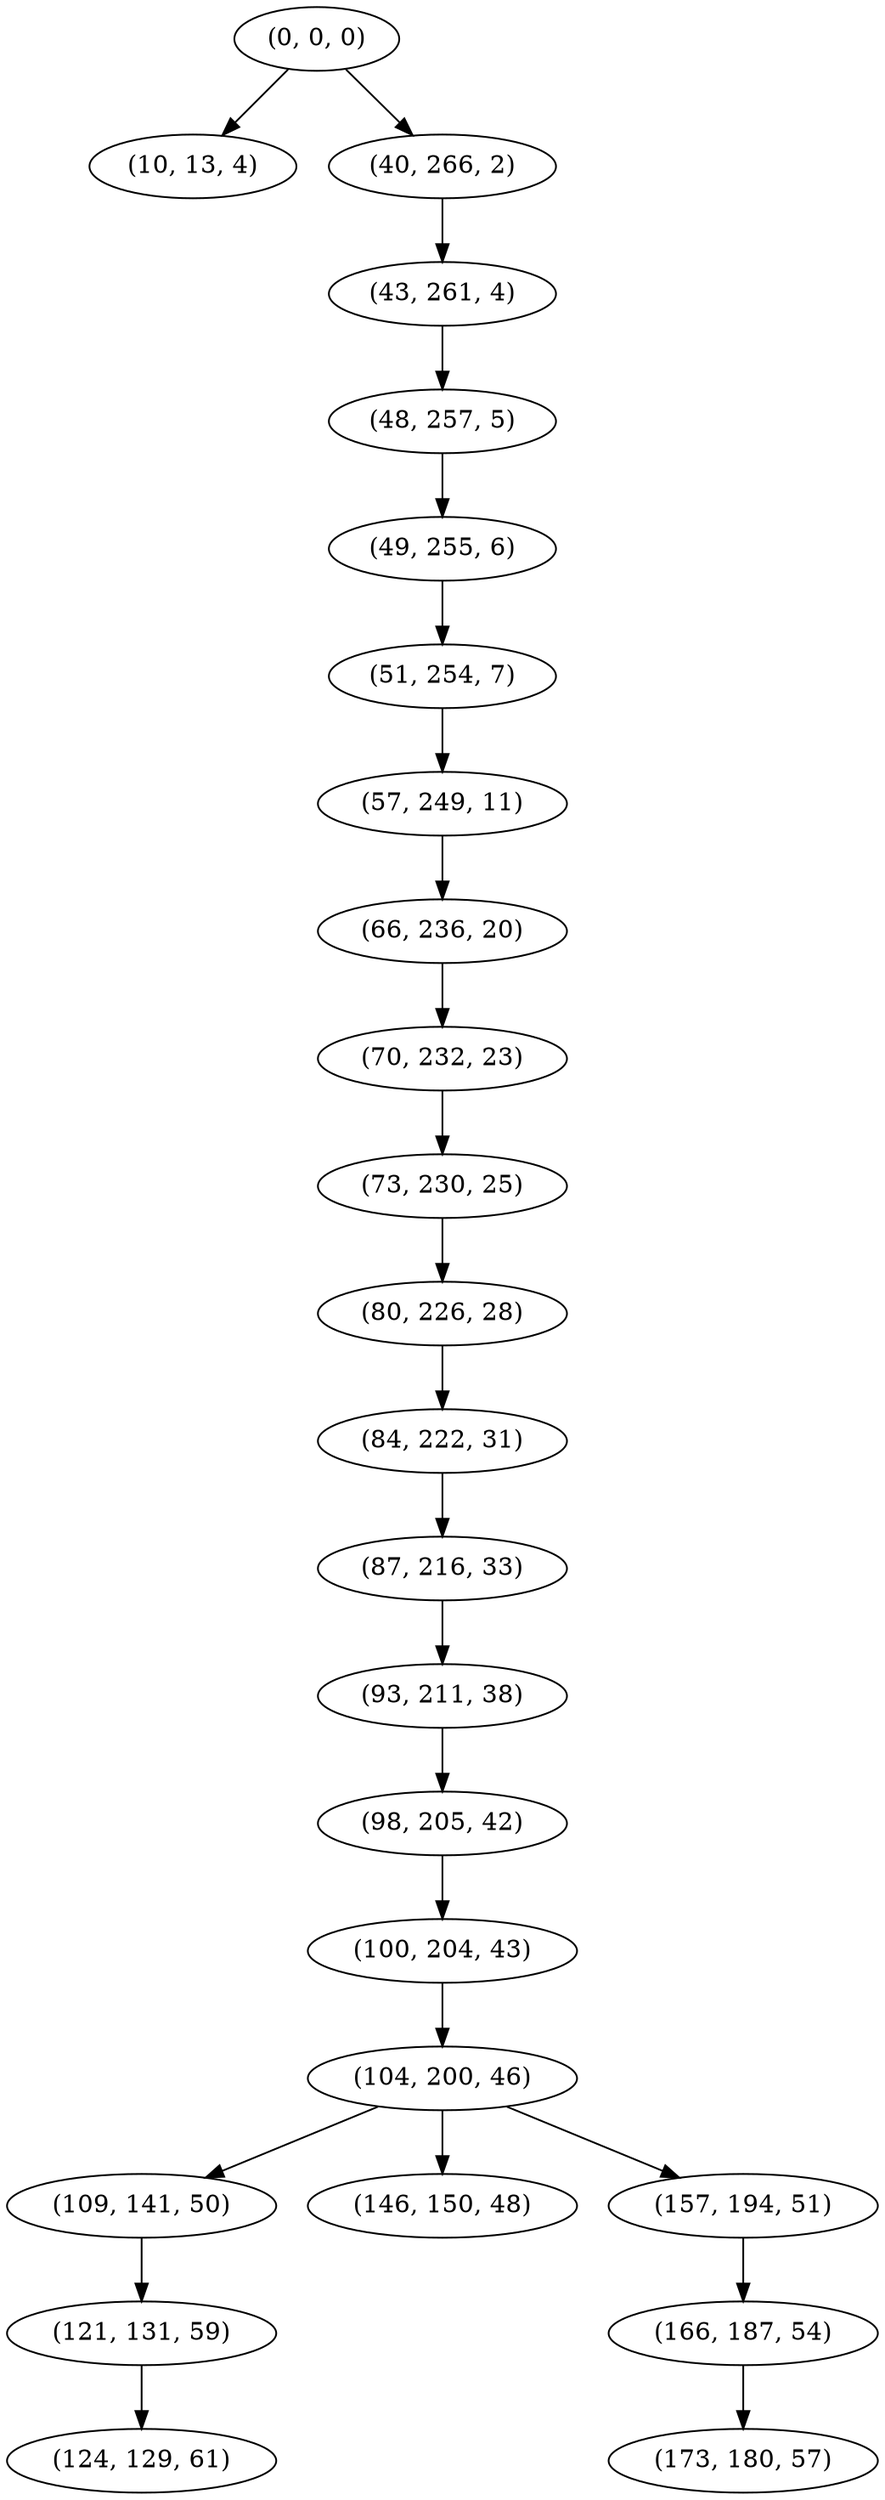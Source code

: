 digraph tree {
    "(0, 0, 0)";
    "(10, 13, 4)";
    "(40, 266, 2)";
    "(43, 261, 4)";
    "(48, 257, 5)";
    "(49, 255, 6)";
    "(51, 254, 7)";
    "(57, 249, 11)";
    "(66, 236, 20)";
    "(70, 232, 23)";
    "(73, 230, 25)";
    "(80, 226, 28)";
    "(84, 222, 31)";
    "(87, 216, 33)";
    "(93, 211, 38)";
    "(98, 205, 42)";
    "(100, 204, 43)";
    "(104, 200, 46)";
    "(109, 141, 50)";
    "(121, 131, 59)";
    "(124, 129, 61)";
    "(146, 150, 48)";
    "(157, 194, 51)";
    "(166, 187, 54)";
    "(173, 180, 57)";
    "(0, 0, 0)" -> "(10, 13, 4)";
    "(0, 0, 0)" -> "(40, 266, 2)";
    "(40, 266, 2)" -> "(43, 261, 4)";
    "(43, 261, 4)" -> "(48, 257, 5)";
    "(48, 257, 5)" -> "(49, 255, 6)";
    "(49, 255, 6)" -> "(51, 254, 7)";
    "(51, 254, 7)" -> "(57, 249, 11)";
    "(57, 249, 11)" -> "(66, 236, 20)";
    "(66, 236, 20)" -> "(70, 232, 23)";
    "(70, 232, 23)" -> "(73, 230, 25)";
    "(73, 230, 25)" -> "(80, 226, 28)";
    "(80, 226, 28)" -> "(84, 222, 31)";
    "(84, 222, 31)" -> "(87, 216, 33)";
    "(87, 216, 33)" -> "(93, 211, 38)";
    "(93, 211, 38)" -> "(98, 205, 42)";
    "(98, 205, 42)" -> "(100, 204, 43)";
    "(100, 204, 43)" -> "(104, 200, 46)";
    "(104, 200, 46)" -> "(109, 141, 50)";
    "(104, 200, 46)" -> "(146, 150, 48)";
    "(104, 200, 46)" -> "(157, 194, 51)";
    "(109, 141, 50)" -> "(121, 131, 59)";
    "(121, 131, 59)" -> "(124, 129, 61)";
    "(157, 194, 51)" -> "(166, 187, 54)";
    "(166, 187, 54)" -> "(173, 180, 57)";
}
